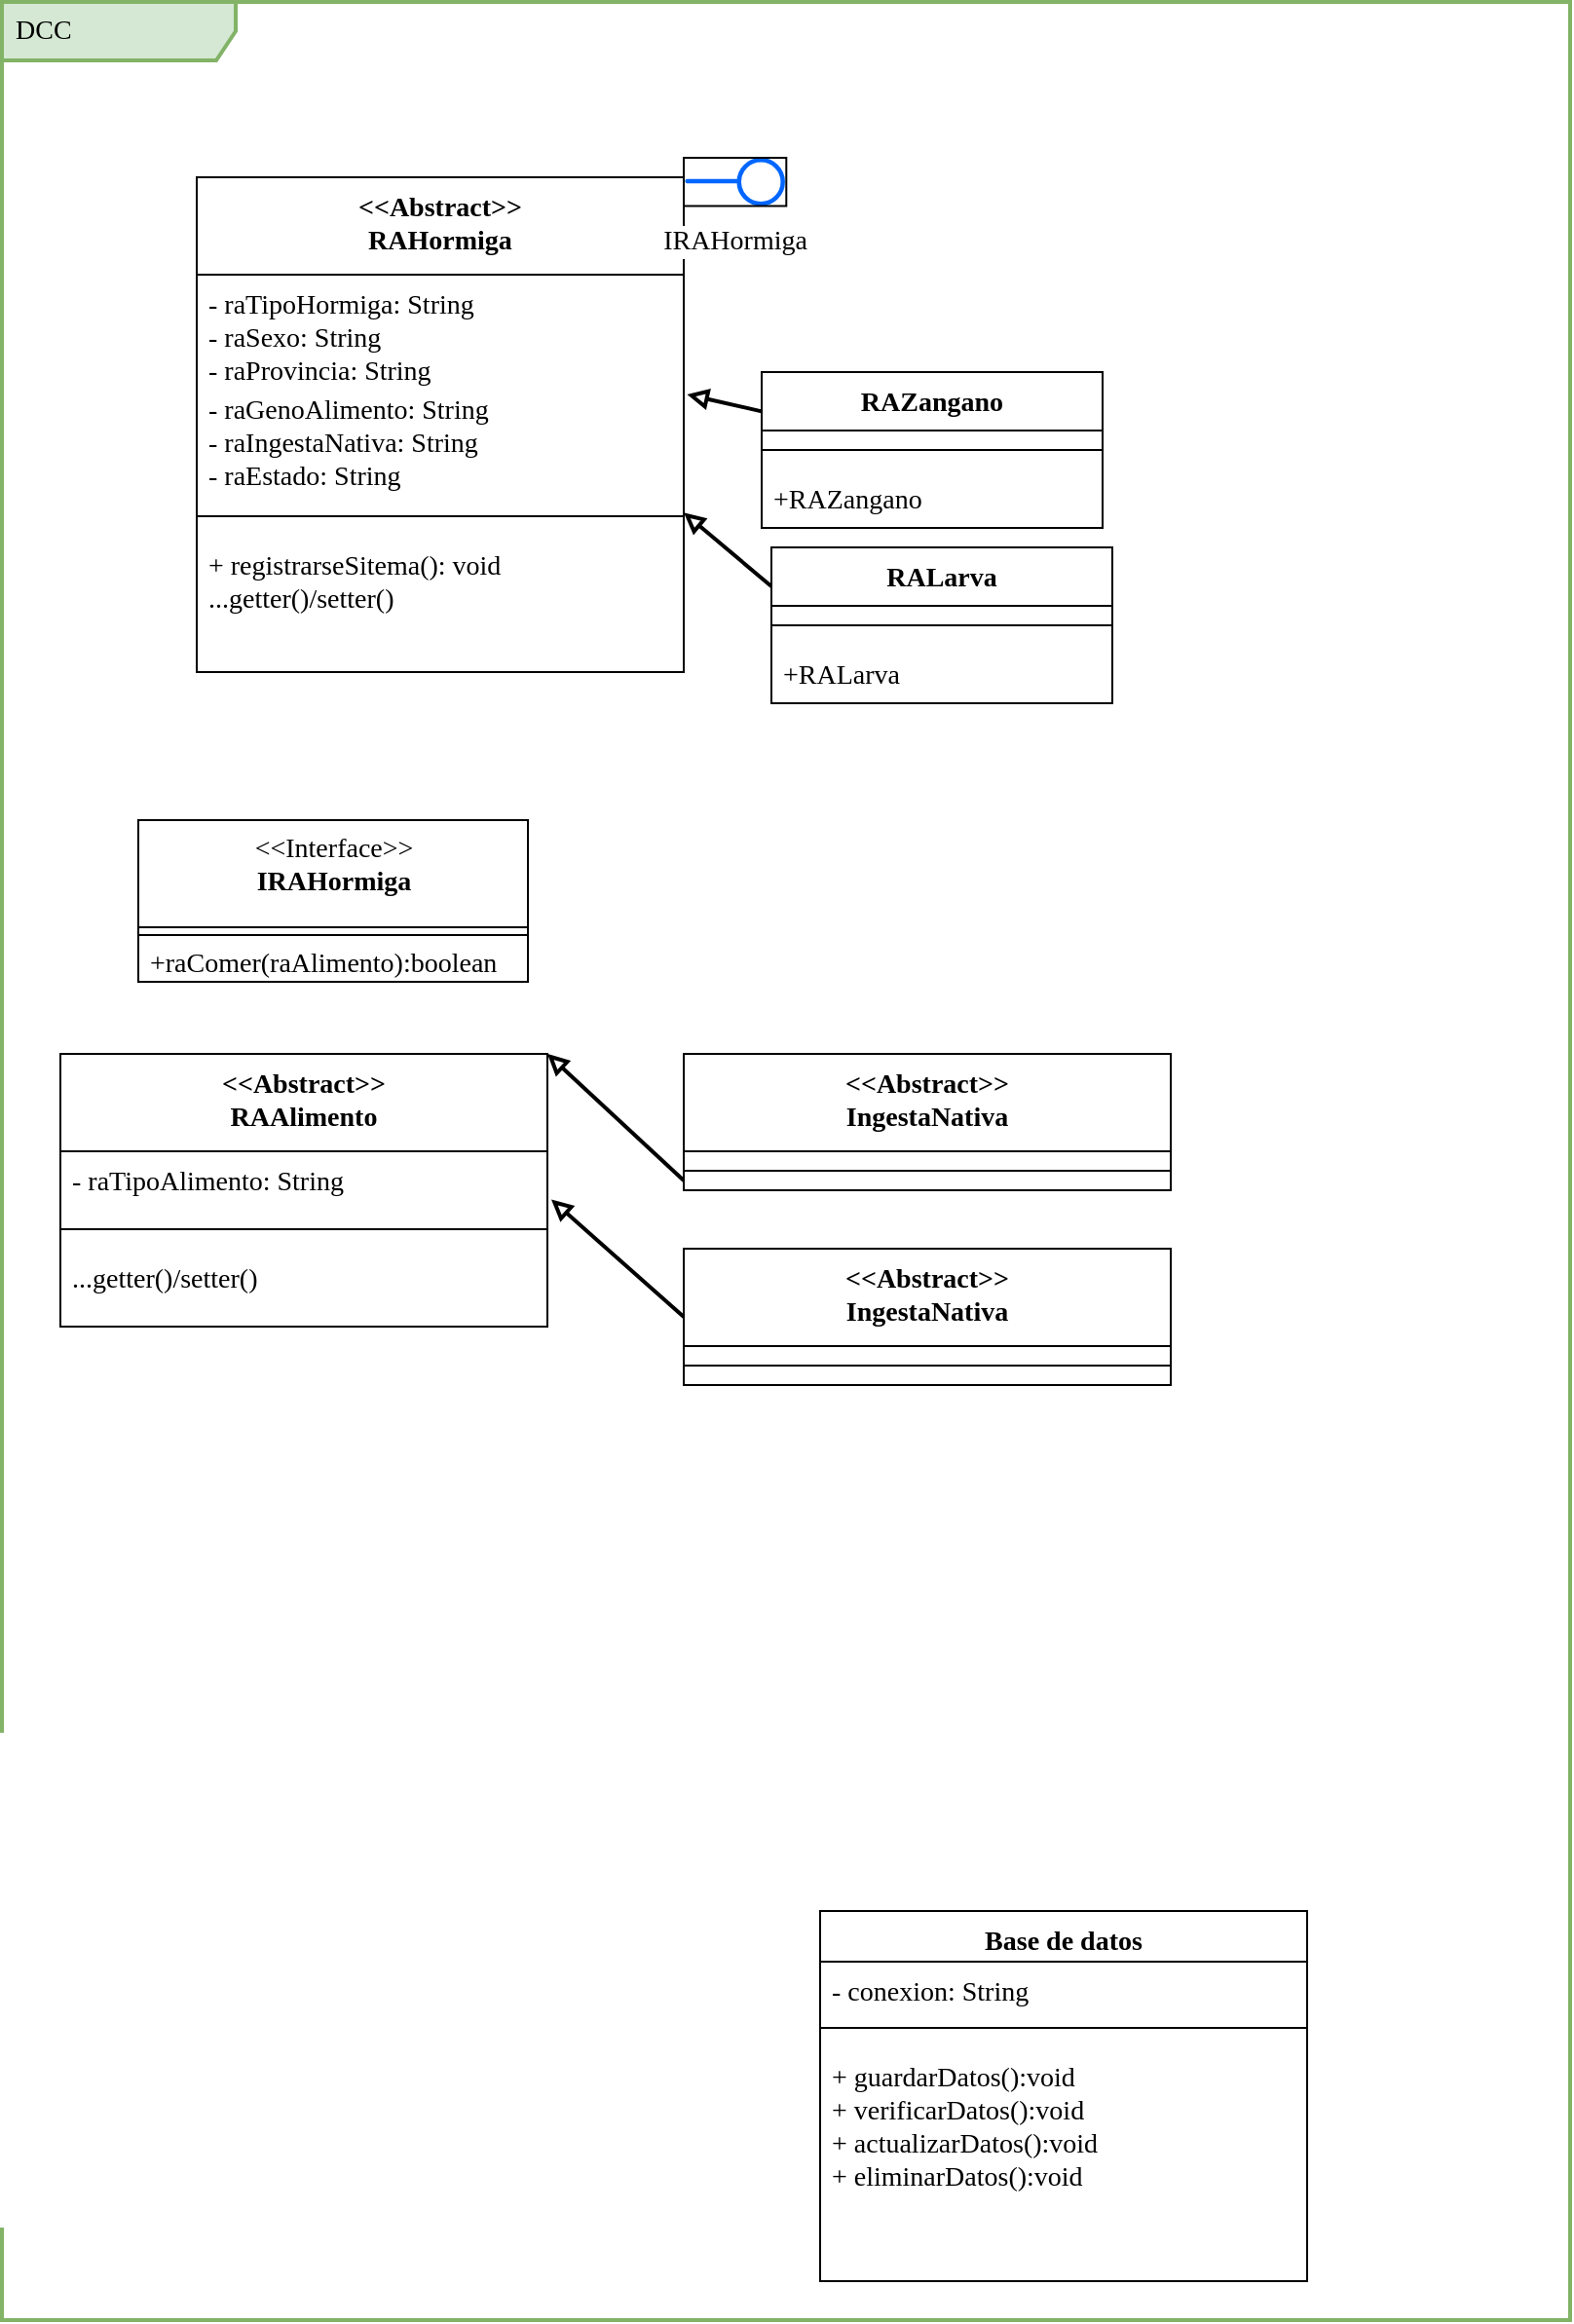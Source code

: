 <mxfile>
    <diagram id="NBXmXXn21HyQ9TVF_WW5" name="Page-1">
        <mxGraphModel dx="1790" dy="1614" grid="1" gridSize="10" guides="1" tooltips="1" connect="1" arrows="1" fold="1" page="1" pageScale="1" pageWidth="850" pageHeight="1100" math="0" shadow="0">
            <root>
                <mxCell id="0"/>
                <mxCell id="1" parent="0"/>
                <mxCell id="155" value="DCC&amp;nbsp;" style="shape=umlFrame;whiteSpace=wrap;html=1;width=120;height=30;boundedLbl=1;verticalAlign=middle;align=left;spacingLeft=5;shadow=0;fillColor=#d5e8d4;strokeColor=#82b366;strokeWidth=2;fontColor=#000000;fontFamily=Tahoma;fontSize=14;" parent="1" vertex="1">
                    <mxGeometry x="-820" width="805" height="1190" as="geometry"/>
                </mxCell>
                <mxCell id="95" value="&lt;&lt;Abstract&gt;&gt;&#10;RAHormiga" style="swimlane;fontStyle=1;align=center;verticalAlign=top;childLayout=stackLayout;horizontal=1;startSize=50;horizontalStack=0;resizeParent=1;resizeParentMax=0;resizeLast=0;collapsible=1;marginBottom=0;hachureGap=4;fontFamily=Tahoma;fontSize=14;swimlaneLine=1;glass=0;rounded=0;" parent="1" vertex="1">
                    <mxGeometry x="-720" y="90" width="250" height="254" as="geometry">
                        <mxRectangle x="-525" y="30" width="140" height="40" as="alternateBounds"/>
                    </mxGeometry>
                </mxCell>
                <mxCell id="96" value="- raTipoHormiga: String&#10;- raSexo: String&#10;- raProvincia: String&#10;&#10;" style="text;strokeColor=none;fillColor=none;align=left;verticalAlign=top;spacingLeft=4;spacingRight=4;overflow=hidden;rotatable=0;points=[[0,0.5],[1,0.5]];portConstraint=eastwest;hachureGap=4;fontFamily=Tahoma;fontSize=14;" parent="95" vertex="1">
                    <mxGeometry y="50" width="250" height="54" as="geometry"/>
                </mxCell>
                <mxCell id="156" value="- raGenoAlimento: String&#10;- raIngestaNativa: String&#10;- raEstado: String&#10;&#10;" style="text;strokeColor=none;fillColor=none;align=left;verticalAlign=top;spacingLeft=4;spacingRight=4;overflow=hidden;rotatable=0;points=[[0,0.5],[1,0.5]];portConstraint=eastwest;hachureGap=4;fontFamily=Tahoma;fontSize=14;" vertex="1" parent="95">
                    <mxGeometry y="104" width="250" height="60" as="geometry"/>
                </mxCell>
                <mxCell id="97" value="" style="line;strokeWidth=1;fillColor=none;align=left;verticalAlign=middle;spacingTop=-1;spacingLeft=3;spacingRight=3;rotatable=0;labelPosition=right;points=[];portConstraint=eastwest;strokeColor=inherit;hachureGap=4;fontFamily=Tahoma;fontSize=14;" parent="95" vertex="1">
                    <mxGeometry y="164" width="250" height="20" as="geometry"/>
                </mxCell>
                <mxCell id="98" value="+ registrarseSitema(): void&#10;...getter()/setter()" style="text;strokeColor=none;fillColor=none;align=left;verticalAlign=top;spacingLeft=4;spacingRight=4;overflow=hidden;rotatable=0;points=[[0,0.5],[1,0.5]];portConstraint=eastwest;hachureGap=4;fontFamily=Tahoma;fontSize=14;" parent="95" vertex="1">
                    <mxGeometry y="184" width="250" height="70" as="geometry"/>
                </mxCell>
                <mxCell id="125" value="Base de datos" style="swimlane;fontStyle=1;align=center;verticalAlign=top;childLayout=stackLayout;horizontal=1;startSize=26;horizontalStack=0;resizeParent=1;resizeParentMax=0;resizeLast=0;collapsible=1;marginBottom=0;hachureGap=4;fontFamily=Tahoma;fontSize=14;swimlaneLine=1;glass=0;rounded=0;" parent="1" vertex="1">
                    <mxGeometry x="-400" y="980" width="250" height="190" as="geometry"/>
                </mxCell>
                <mxCell id="126" value="- conexion: String&#10;" style="text;strokeColor=none;fillColor=none;align=left;verticalAlign=top;spacingLeft=4;spacingRight=4;overflow=hidden;rotatable=0;points=[[0,0.5],[1,0.5]];portConstraint=eastwest;hachureGap=4;fontFamily=Tahoma;fontSize=14;" parent="125" vertex="1">
                    <mxGeometry y="26" width="250" height="24" as="geometry"/>
                </mxCell>
                <mxCell id="127" value="" style="line;strokeWidth=1;fillColor=none;align=left;verticalAlign=middle;spacingTop=-1;spacingLeft=3;spacingRight=3;rotatable=0;labelPosition=right;points=[];portConstraint=eastwest;strokeColor=inherit;hachureGap=4;fontFamily=Tahoma;fontSize=14;" parent="125" vertex="1">
                    <mxGeometry y="50" width="250" height="20" as="geometry"/>
                </mxCell>
                <mxCell id="128" value="+ guardarDatos():void&#10;+ verificarDatos():void&#10;+ actualizarDatos():void&#10;+ eliminarDatos():void&#10;" style="text;strokeColor=none;fillColor=none;align=left;verticalAlign=top;spacingLeft=4;spacingRight=4;overflow=hidden;rotatable=0;points=[[0,0.5],[1,0.5]];portConstraint=eastwest;hachureGap=4;fontFamily=Tahoma;fontSize=14;" parent="125" vertex="1">
                    <mxGeometry y="70" width="250" height="120" as="geometry"/>
                </mxCell>
                <mxCell id="AS-QSBwGqHrEAFDhqw0k-174" style="edgeStyle=none;html=1;fontFamily=Tahoma;fontSize=14;endArrow=block;endFill=0;strokeWidth=2;entryX=1.007;entryY=0.125;entryDx=0;entryDy=0;entryPerimeter=0;" edge="1" parent="1" source="AS-QSBwGqHrEAFDhqw0k-169" target="156">
                    <mxGeometry relative="1" as="geometry"/>
                </mxCell>
                <mxCell id="AS-QSBwGqHrEAFDhqw0k-169" value="RAZangano" style="swimlane;fontStyle=1;align=center;verticalAlign=top;childLayout=stackLayout;horizontal=1;startSize=30;horizontalStack=0;resizeParent=1;resizeParentMax=0;resizeLast=0;collapsible=1;marginBottom=0;hachureGap=4;fontFamily=Tahoma;fontSize=14;swimlaneLine=1;glass=0;rounded=0;" vertex="1" parent="1">
                    <mxGeometry x="-430" y="190" width="175" height="80" as="geometry">
                        <mxRectangle x="-525" y="30" width="140" height="40" as="alternateBounds"/>
                    </mxGeometry>
                </mxCell>
                <mxCell id="AS-QSBwGqHrEAFDhqw0k-172" value="" style="line;strokeWidth=1;fillColor=none;align=left;verticalAlign=middle;spacingTop=-1;spacingLeft=3;spacingRight=3;rotatable=0;labelPosition=right;points=[];portConstraint=eastwest;strokeColor=inherit;hachureGap=4;fontFamily=Tahoma;fontSize=14;" vertex="1" parent="AS-QSBwGqHrEAFDhqw0k-169">
                    <mxGeometry y="30" width="175" height="20" as="geometry"/>
                </mxCell>
                <mxCell id="AS-QSBwGqHrEAFDhqw0k-173" value="+RAZangano" style="text;strokeColor=none;fillColor=none;align=left;verticalAlign=top;spacingLeft=4;spacingRight=4;overflow=hidden;rotatable=0;points=[[0,0.5],[1,0.5]];portConstraint=eastwest;hachureGap=4;fontFamily=Tahoma;fontSize=14;" vertex="1" parent="AS-QSBwGqHrEAFDhqw0k-169">
                    <mxGeometry y="50" width="175" height="30" as="geometry"/>
                </mxCell>
                <mxCell id="AS-QSBwGqHrEAFDhqw0k-178" value="RALarva" style="swimlane;fontStyle=1;align=center;verticalAlign=top;childLayout=stackLayout;horizontal=1;startSize=30;horizontalStack=0;resizeParent=1;resizeParentMax=0;resizeLast=0;collapsible=1;marginBottom=0;hachureGap=4;fontFamily=Tahoma;fontSize=14;swimlaneLine=1;glass=0;rounded=0;" vertex="1" parent="1">
                    <mxGeometry x="-425" y="280" width="175" height="80" as="geometry">
                        <mxRectangle x="-525" y="30" width="140" height="40" as="alternateBounds"/>
                    </mxGeometry>
                </mxCell>
                <mxCell id="AS-QSBwGqHrEAFDhqw0k-179" value="" style="line;strokeWidth=1;fillColor=none;align=left;verticalAlign=middle;spacingTop=-1;spacingLeft=3;spacingRight=3;rotatable=0;labelPosition=right;points=[];portConstraint=eastwest;strokeColor=inherit;hachureGap=4;fontFamily=Tahoma;fontSize=14;" vertex="1" parent="AS-QSBwGqHrEAFDhqw0k-178">
                    <mxGeometry y="30" width="175" height="20" as="geometry"/>
                </mxCell>
                <mxCell id="AS-QSBwGqHrEAFDhqw0k-180" value="+RALarva" style="text;strokeColor=none;fillColor=none;align=left;verticalAlign=top;spacingLeft=4;spacingRight=4;overflow=hidden;rotatable=0;points=[[0,0.5],[1,0.5]];portConstraint=eastwest;hachureGap=4;fontFamily=Tahoma;fontSize=14;" vertex="1" parent="AS-QSBwGqHrEAFDhqw0k-178">
                    <mxGeometry y="50" width="175" height="30" as="geometry"/>
                </mxCell>
                <mxCell id="AS-QSBwGqHrEAFDhqw0k-181" style="edgeStyle=none;html=1;fontFamily=Tahoma;fontSize=14;endArrow=block;endFill=0;strokeWidth=2;entryX=1;entryY=0.408;entryDx=0;entryDy=0;exitX=0;exitY=0.25;exitDx=0;exitDy=0;entryPerimeter=0;" edge="1" parent="1" source="AS-QSBwGqHrEAFDhqw0k-178" target="97">
                    <mxGeometry relative="1" as="geometry">
                        <mxPoint x="-390" y="146.107" as="sourcePoint"/>
                        <mxPoint x="-460.25" y="126.924" as="targetPoint"/>
                    </mxGeometry>
                </mxCell>
                <mxCell id="AS-QSBwGqHrEAFDhqw0k-183" value="IRAHormiga" style="aspect=fixed;perimeter=ellipsePerimeter;html=1;align=center;shadow=0;dashed=0;spacingTop=3;image;image=img/lib/active_directory/interface.svg;fontFamily=Tahoma;fontSize=14;rotation=0;imageBorder=default;" vertex="1" parent="1">
                    <mxGeometry x="-470" y="80" width="52.65" height="24.75" as="geometry"/>
                </mxCell>
                <mxCell id="AS-QSBwGqHrEAFDhqw0k-186" value="&amp;lt;&amp;lt;Interface&amp;gt;&amp;gt;&lt;br&gt;&lt;b&gt;IRAHormiga&lt;/b&gt;" style="swimlane;fontStyle=0;align=center;verticalAlign=top;childLayout=stackLayout;horizontal=1;startSize=55;horizontalStack=0;resizeParent=1;resizeParentMax=0;resizeLast=0;collapsible=0;marginBottom=0;html=1;sketch=0;fontFamily=Tahoma;fontSize=14;" vertex="1" parent="1">
                    <mxGeometry x="-750" y="420" width="200" height="83" as="geometry"/>
                </mxCell>
                <mxCell id="AS-QSBwGqHrEAFDhqw0k-191" value="" style="line;strokeWidth=1;fillColor=none;align=left;verticalAlign=middle;spacingTop=-1;spacingLeft=3;spacingRight=3;rotatable=0;labelPosition=right;points=[];portConstraint=eastwest;sketch=0;fontFamily=Tahoma;fontSize=14;" vertex="1" parent="AS-QSBwGqHrEAFDhqw0k-186">
                    <mxGeometry y="55" width="200" height="8" as="geometry"/>
                </mxCell>
                <mxCell id="AS-QSBwGqHrEAFDhqw0k-193" value="+raComer(raAlimento):boolean" style="text;html=1;strokeColor=none;fillColor=none;align=left;verticalAlign=middle;spacingLeft=4;spacingRight=4;overflow=hidden;rotatable=0;points=[[0,0.5],[1,0.5]];portConstraint=eastwest;sketch=0;fontFamily=Tahoma;fontSize=14;" vertex="1" parent="AS-QSBwGqHrEAFDhqw0k-186">
                    <mxGeometry y="63" width="200" height="20" as="geometry"/>
                </mxCell>
                <mxCell id="AS-QSBwGqHrEAFDhqw0k-194" value="&lt;&lt;Abstract&gt;&gt;&#10;RAAlimento" style="swimlane;fontStyle=1;align=center;verticalAlign=top;childLayout=stackLayout;horizontal=1;startSize=50;horizontalStack=0;resizeParent=1;resizeParentMax=0;resizeLast=0;collapsible=1;marginBottom=0;hachureGap=4;fontFamily=Tahoma;fontSize=14;swimlaneLine=1;glass=0;rounded=0;" vertex="1" parent="1">
                    <mxGeometry x="-790" y="540" width="250" height="140" as="geometry">
                        <mxRectangle x="-525" y="30" width="140" height="40" as="alternateBounds"/>
                    </mxGeometry>
                </mxCell>
                <mxCell id="AS-QSBwGqHrEAFDhqw0k-195" value="- raTipoAlimento: String" style="text;strokeColor=none;fillColor=none;align=left;verticalAlign=top;spacingLeft=4;spacingRight=4;overflow=hidden;rotatable=0;points=[[0,0.5],[1,0.5]];portConstraint=eastwest;hachureGap=4;fontFamily=Tahoma;fontSize=14;" vertex="1" parent="AS-QSBwGqHrEAFDhqw0k-194">
                    <mxGeometry y="50" width="250" height="30" as="geometry"/>
                </mxCell>
                <mxCell id="AS-QSBwGqHrEAFDhqw0k-197" value="" style="line;strokeWidth=1;fillColor=none;align=left;verticalAlign=middle;spacingTop=-1;spacingLeft=3;spacingRight=3;rotatable=0;labelPosition=right;points=[];portConstraint=eastwest;strokeColor=inherit;hachureGap=4;fontFamily=Tahoma;fontSize=14;" vertex="1" parent="AS-QSBwGqHrEAFDhqw0k-194">
                    <mxGeometry y="80" width="250" height="20" as="geometry"/>
                </mxCell>
                <mxCell id="AS-QSBwGqHrEAFDhqw0k-198" value="...getter()/setter()" style="text;strokeColor=none;fillColor=none;align=left;verticalAlign=top;spacingLeft=4;spacingRight=4;overflow=hidden;rotatable=0;points=[[0,0.5],[1,0.5]];portConstraint=eastwest;hachureGap=4;fontFamily=Tahoma;fontSize=14;" vertex="1" parent="AS-QSBwGqHrEAFDhqw0k-194">
                    <mxGeometry y="100" width="250" height="40" as="geometry"/>
                </mxCell>
                <mxCell id="AS-QSBwGqHrEAFDhqw0k-199" value="&lt;&lt;Abstract&gt;&gt;&#10;IngestaNativa" style="swimlane;fontStyle=1;align=center;verticalAlign=top;childLayout=stackLayout;horizontal=1;startSize=50;horizontalStack=0;resizeParent=1;resizeParentMax=0;resizeLast=0;collapsible=1;marginBottom=0;hachureGap=4;fontFamily=Tahoma;fontSize=14;swimlaneLine=1;glass=0;rounded=0;" vertex="1" parent="1">
                    <mxGeometry x="-470" y="540" width="250" height="70" as="geometry">
                        <mxRectangle x="-525" y="30" width="140" height="40" as="alternateBounds"/>
                    </mxGeometry>
                </mxCell>
                <mxCell id="AS-QSBwGqHrEAFDhqw0k-201" value="" style="line;strokeWidth=1;fillColor=none;align=left;verticalAlign=middle;spacingTop=-1;spacingLeft=3;spacingRight=3;rotatable=0;labelPosition=right;points=[];portConstraint=eastwest;strokeColor=inherit;hachureGap=4;fontFamily=Tahoma;fontSize=14;" vertex="1" parent="AS-QSBwGqHrEAFDhqw0k-199">
                    <mxGeometry y="50" width="250" height="20" as="geometry"/>
                </mxCell>
                <mxCell id="AS-QSBwGqHrEAFDhqw0k-207" style="edgeStyle=none;html=1;fontFamily=Tahoma;fontSize=14;endArrow=block;endFill=0;strokeWidth=2;entryX=1;entryY=0;entryDx=0;entryDy=0;exitX=0;exitY=0.5;exitDx=0;exitDy=0;" edge="1" parent="1" target="AS-QSBwGqHrEAFDhqw0k-194">
                    <mxGeometry relative="1" as="geometry">
                        <mxPoint x="-470" y="605" as="sourcePoint"/>
                        <mxPoint x="-458.25" y="211.5" as="targetPoint"/>
                    </mxGeometry>
                </mxCell>
                <mxCell id="AS-QSBwGqHrEAFDhqw0k-208" value="&lt;&lt;Abstract&gt;&gt;&#10;IngestaNativa" style="swimlane;fontStyle=1;align=center;verticalAlign=top;childLayout=stackLayout;horizontal=1;startSize=50;horizontalStack=0;resizeParent=1;resizeParentMax=0;resizeLast=0;collapsible=1;marginBottom=0;hachureGap=4;fontFamily=Tahoma;fontSize=14;swimlaneLine=1;glass=0;rounded=0;" vertex="1" parent="1">
                    <mxGeometry x="-470" y="640" width="250" height="70" as="geometry">
                        <mxRectangle x="-525" y="30" width="140" height="40" as="alternateBounds"/>
                    </mxGeometry>
                </mxCell>
                <mxCell id="AS-QSBwGqHrEAFDhqw0k-209" value="" style="line;strokeWidth=1;fillColor=none;align=left;verticalAlign=middle;spacingTop=-1;spacingLeft=3;spacingRight=3;rotatable=0;labelPosition=right;points=[];portConstraint=eastwest;strokeColor=inherit;hachureGap=4;fontFamily=Tahoma;fontSize=14;" vertex="1" parent="AS-QSBwGqHrEAFDhqw0k-208">
                    <mxGeometry y="50" width="250" height="20" as="geometry"/>
                </mxCell>
                <mxCell id="AS-QSBwGqHrEAFDhqw0k-210" style="edgeStyle=none;html=1;fontFamily=Tahoma;fontSize=14;endArrow=block;endFill=0;strokeWidth=2;entryX=1.008;entryY=0.825;entryDx=0;entryDy=0;exitX=0;exitY=0.5;exitDx=0;exitDy=0;entryPerimeter=0;" edge="1" parent="1" source="AS-QSBwGqHrEAFDhqw0k-208" target="AS-QSBwGqHrEAFDhqw0k-195">
                    <mxGeometry relative="1" as="geometry">
                        <mxPoint x="-460" y="615" as="sourcePoint"/>
                        <mxPoint x="-530" y="550" as="targetPoint"/>
                    </mxGeometry>
                </mxCell>
            </root>
        </mxGraphModel>
    </diagram>
</mxfile>